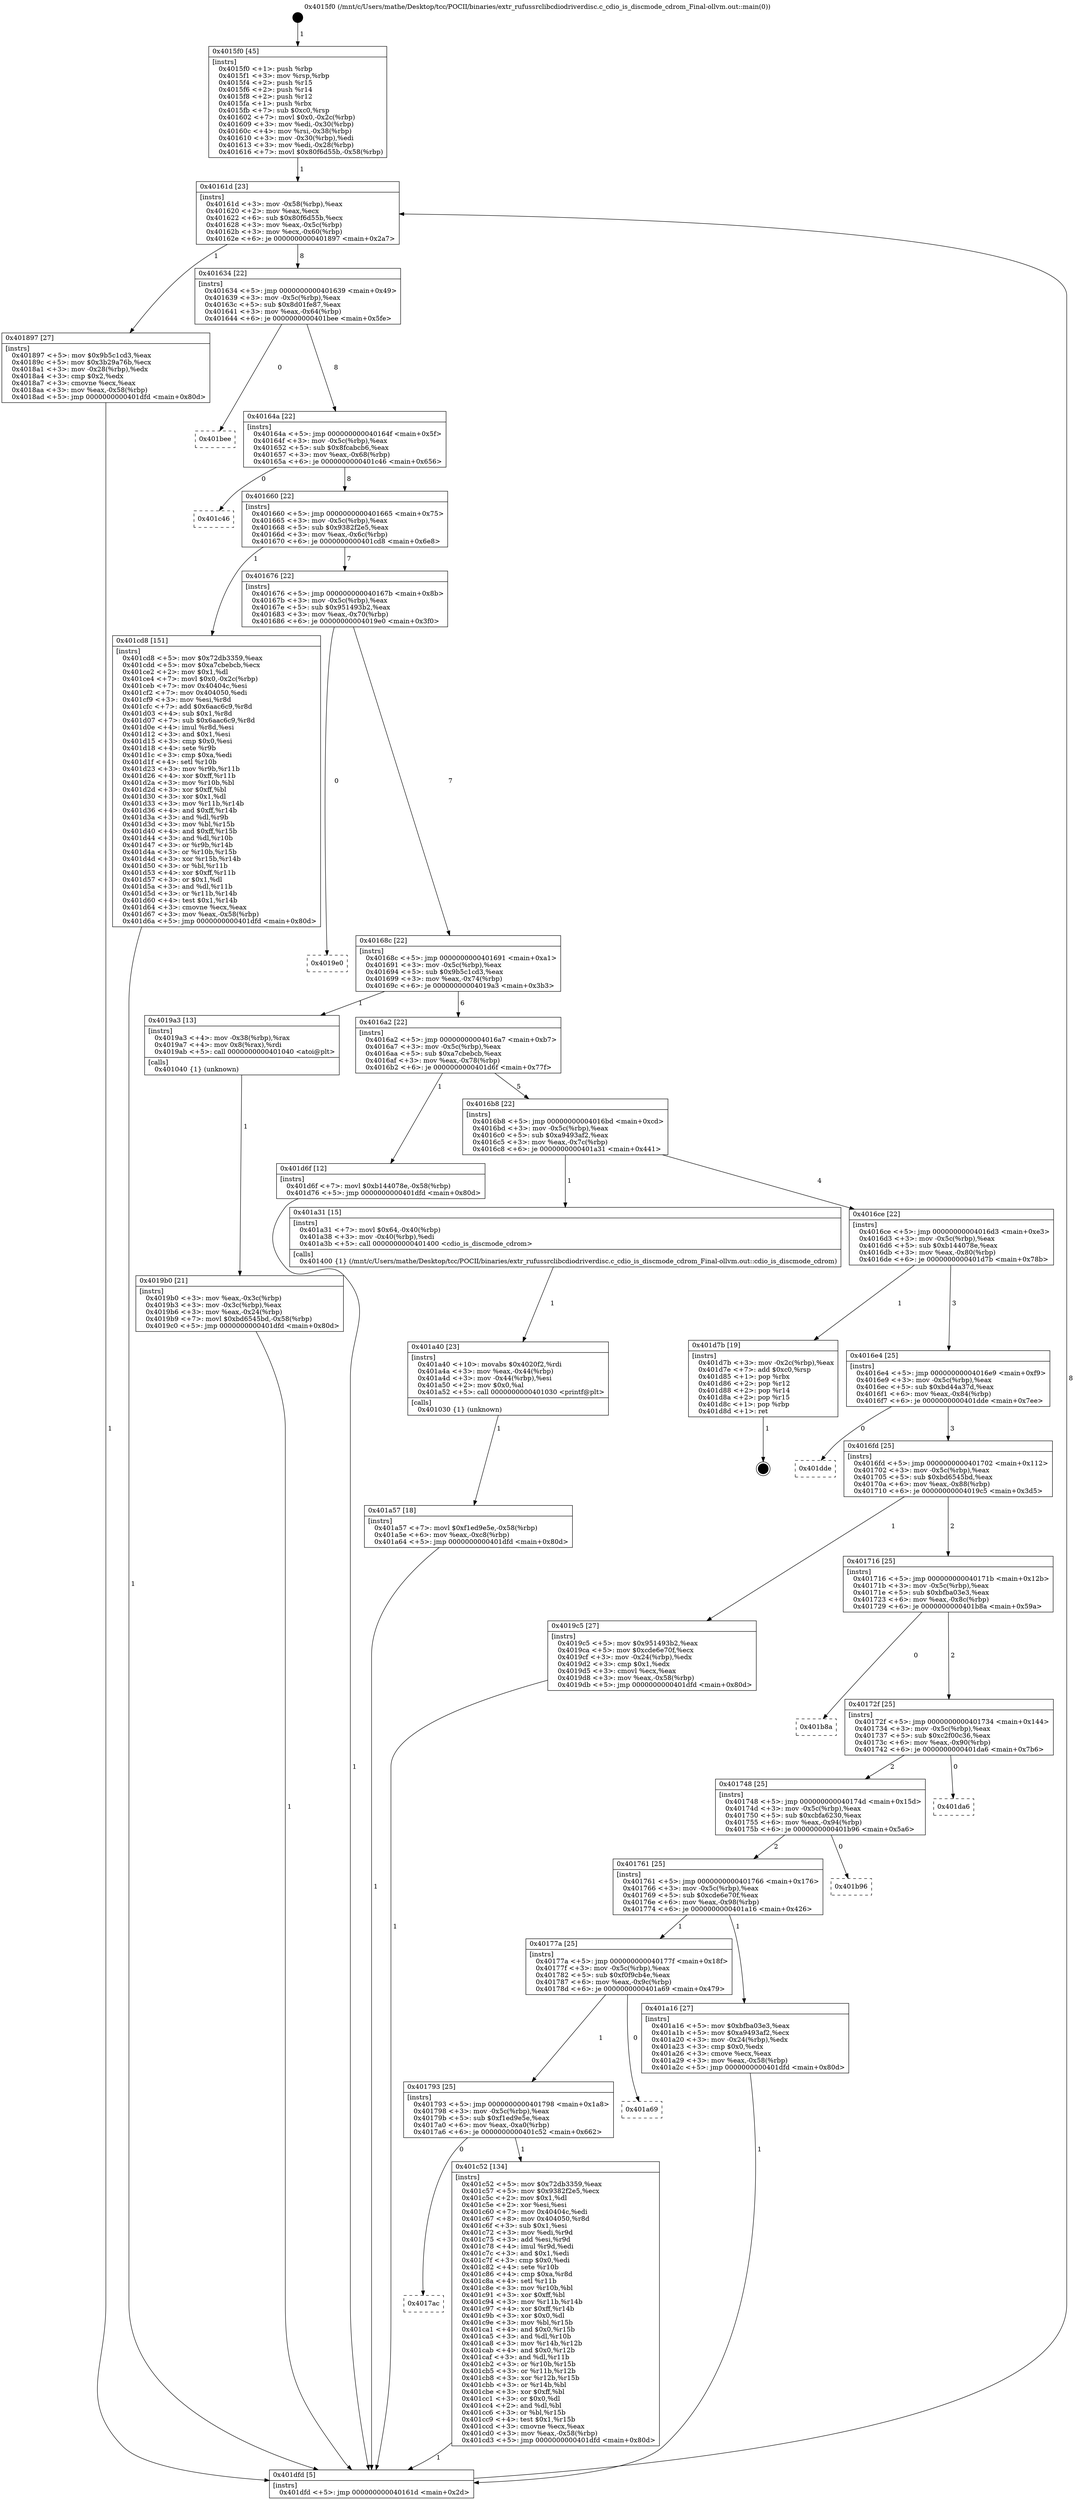 digraph "0x4015f0" {
  label = "0x4015f0 (/mnt/c/Users/mathe/Desktop/tcc/POCII/binaries/extr_rufussrclibcdiodriverdisc.c_cdio_is_discmode_cdrom_Final-ollvm.out::main(0))"
  labelloc = "t"
  node[shape=record]

  Entry [label="",width=0.3,height=0.3,shape=circle,fillcolor=black,style=filled]
  "0x40161d" [label="{
     0x40161d [23]\l
     | [instrs]\l
     &nbsp;&nbsp;0x40161d \<+3\>: mov -0x58(%rbp),%eax\l
     &nbsp;&nbsp;0x401620 \<+2\>: mov %eax,%ecx\l
     &nbsp;&nbsp;0x401622 \<+6\>: sub $0x80f6d55b,%ecx\l
     &nbsp;&nbsp;0x401628 \<+3\>: mov %eax,-0x5c(%rbp)\l
     &nbsp;&nbsp;0x40162b \<+3\>: mov %ecx,-0x60(%rbp)\l
     &nbsp;&nbsp;0x40162e \<+6\>: je 0000000000401897 \<main+0x2a7\>\l
  }"]
  "0x401897" [label="{
     0x401897 [27]\l
     | [instrs]\l
     &nbsp;&nbsp;0x401897 \<+5\>: mov $0x9b5c1cd3,%eax\l
     &nbsp;&nbsp;0x40189c \<+5\>: mov $0x3b29a76b,%ecx\l
     &nbsp;&nbsp;0x4018a1 \<+3\>: mov -0x28(%rbp),%edx\l
     &nbsp;&nbsp;0x4018a4 \<+3\>: cmp $0x2,%edx\l
     &nbsp;&nbsp;0x4018a7 \<+3\>: cmovne %ecx,%eax\l
     &nbsp;&nbsp;0x4018aa \<+3\>: mov %eax,-0x58(%rbp)\l
     &nbsp;&nbsp;0x4018ad \<+5\>: jmp 0000000000401dfd \<main+0x80d\>\l
  }"]
  "0x401634" [label="{
     0x401634 [22]\l
     | [instrs]\l
     &nbsp;&nbsp;0x401634 \<+5\>: jmp 0000000000401639 \<main+0x49\>\l
     &nbsp;&nbsp;0x401639 \<+3\>: mov -0x5c(%rbp),%eax\l
     &nbsp;&nbsp;0x40163c \<+5\>: sub $0x8d01fe87,%eax\l
     &nbsp;&nbsp;0x401641 \<+3\>: mov %eax,-0x64(%rbp)\l
     &nbsp;&nbsp;0x401644 \<+6\>: je 0000000000401bee \<main+0x5fe\>\l
  }"]
  "0x401dfd" [label="{
     0x401dfd [5]\l
     | [instrs]\l
     &nbsp;&nbsp;0x401dfd \<+5\>: jmp 000000000040161d \<main+0x2d\>\l
  }"]
  "0x4015f0" [label="{
     0x4015f0 [45]\l
     | [instrs]\l
     &nbsp;&nbsp;0x4015f0 \<+1\>: push %rbp\l
     &nbsp;&nbsp;0x4015f1 \<+3\>: mov %rsp,%rbp\l
     &nbsp;&nbsp;0x4015f4 \<+2\>: push %r15\l
     &nbsp;&nbsp;0x4015f6 \<+2\>: push %r14\l
     &nbsp;&nbsp;0x4015f8 \<+2\>: push %r12\l
     &nbsp;&nbsp;0x4015fa \<+1\>: push %rbx\l
     &nbsp;&nbsp;0x4015fb \<+7\>: sub $0xc0,%rsp\l
     &nbsp;&nbsp;0x401602 \<+7\>: movl $0x0,-0x2c(%rbp)\l
     &nbsp;&nbsp;0x401609 \<+3\>: mov %edi,-0x30(%rbp)\l
     &nbsp;&nbsp;0x40160c \<+4\>: mov %rsi,-0x38(%rbp)\l
     &nbsp;&nbsp;0x401610 \<+3\>: mov -0x30(%rbp),%edi\l
     &nbsp;&nbsp;0x401613 \<+3\>: mov %edi,-0x28(%rbp)\l
     &nbsp;&nbsp;0x401616 \<+7\>: movl $0x80f6d55b,-0x58(%rbp)\l
  }"]
  Exit [label="",width=0.3,height=0.3,shape=circle,fillcolor=black,style=filled,peripheries=2]
  "0x401bee" [label="{
     0x401bee\l
  }", style=dashed]
  "0x40164a" [label="{
     0x40164a [22]\l
     | [instrs]\l
     &nbsp;&nbsp;0x40164a \<+5\>: jmp 000000000040164f \<main+0x5f\>\l
     &nbsp;&nbsp;0x40164f \<+3\>: mov -0x5c(%rbp),%eax\l
     &nbsp;&nbsp;0x401652 \<+5\>: sub $0x8fcabcb6,%eax\l
     &nbsp;&nbsp;0x401657 \<+3\>: mov %eax,-0x68(%rbp)\l
     &nbsp;&nbsp;0x40165a \<+6\>: je 0000000000401c46 \<main+0x656\>\l
  }"]
  "0x4017ac" [label="{
     0x4017ac\l
  }", style=dashed]
  "0x401c46" [label="{
     0x401c46\l
  }", style=dashed]
  "0x401660" [label="{
     0x401660 [22]\l
     | [instrs]\l
     &nbsp;&nbsp;0x401660 \<+5\>: jmp 0000000000401665 \<main+0x75\>\l
     &nbsp;&nbsp;0x401665 \<+3\>: mov -0x5c(%rbp),%eax\l
     &nbsp;&nbsp;0x401668 \<+5\>: sub $0x9382f2e5,%eax\l
     &nbsp;&nbsp;0x40166d \<+3\>: mov %eax,-0x6c(%rbp)\l
     &nbsp;&nbsp;0x401670 \<+6\>: je 0000000000401cd8 \<main+0x6e8\>\l
  }"]
  "0x401c52" [label="{
     0x401c52 [134]\l
     | [instrs]\l
     &nbsp;&nbsp;0x401c52 \<+5\>: mov $0x72db3359,%eax\l
     &nbsp;&nbsp;0x401c57 \<+5\>: mov $0x9382f2e5,%ecx\l
     &nbsp;&nbsp;0x401c5c \<+2\>: mov $0x1,%dl\l
     &nbsp;&nbsp;0x401c5e \<+2\>: xor %esi,%esi\l
     &nbsp;&nbsp;0x401c60 \<+7\>: mov 0x40404c,%edi\l
     &nbsp;&nbsp;0x401c67 \<+8\>: mov 0x404050,%r8d\l
     &nbsp;&nbsp;0x401c6f \<+3\>: sub $0x1,%esi\l
     &nbsp;&nbsp;0x401c72 \<+3\>: mov %edi,%r9d\l
     &nbsp;&nbsp;0x401c75 \<+3\>: add %esi,%r9d\l
     &nbsp;&nbsp;0x401c78 \<+4\>: imul %r9d,%edi\l
     &nbsp;&nbsp;0x401c7c \<+3\>: and $0x1,%edi\l
     &nbsp;&nbsp;0x401c7f \<+3\>: cmp $0x0,%edi\l
     &nbsp;&nbsp;0x401c82 \<+4\>: sete %r10b\l
     &nbsp;&nbsp;0x401c86 \<+4\>: cmp $0xa,%r8d\l
     &nbsp;&nbsp;0x401c8a \<+4\>: setl %r11b\l
     &nbsp;&nbsp;0x401c8e \<+3\>: mov %r10b,%bl\l
     &nbsp;&nbsp;0x401c91 \<+3\>: xor $0xff,%bl\l
     &nbsp;&nbsp;0x401c94 \<+3\>: mov %r11b,%r14b\l
     &nbsp;&nbsp;0x401c97 \<+4\>: xor $0xff,%r14b\l
     &nbsp;&nbsp;0x401c9b \<+3\>: xor $0x0,%dl\l
     &nbsp;&nbsp;0x401c9e \<+3\>: mov %bl,%r15b\l
     &nbsp;&nbsp;0x401ca1 \<+4\>: and $0x0,%r15b\l
     &nbsp;&nbsp;0x401ca5 \<+3\>: and %dl,%r10b\l
     &nbsp;&nbsp;0x401ca8 \<+3\>: mov %r14b,%r12b\l
     &nbsp;&nbsp;0x401cab \<+4\>: and $0x0,%r12b\l
     &nbsp;&nbsp;0x401caf \<+3\>: and %dl,%r11b\l
     &nbsp;&nbsp;0x401cb2 \<+3\>: or %r10b,%r15b\l
     &nbsp;&nbsp;0x401cb5 \<+3\>: or %r11b,%r12b\l
     &nbsp;&nbsp;0x401cb8 \<+3\>: xor %r12b,%r15b\l
     &nbsp;&nbsp;0x401cbb \<+3\>: or %r14b,%bl\l
     &nbsp;&nbsp;0x401cbe \<+3\>: xor $0xff,%bl\l
     &nbsp;&nbsp;0x401cc1 \<+3\>: or $0x0,%dl\l
     &nbsp;&nbsp;0x401cc4 \<+2\>: and %dl,%bl\l
     &nbsp;&nbsp;0x401cc6 \<+3\>: or %bl,%r15b\l
     &nbsp;&nbsp;0x401cc9 \<+4\>: test $0x1,%r15b\l
     &nbsp;&nbsp;0x401ccd \<+3\>: cmovne %ecx,%eax\l
     &nbsp;&nbsp;0x401cd0 \<+3\>: mov %eax,-0x58(%rbp)\l
     &nbsp;&nbsp;0x401cd3 \<+5\>: jmp 0000000000401dfd \<main+0x80d\>\l
  }"]
  "0x401cd8" [label="{
     0x401cd8 [151]\l
     | [instrs]\l
     &nbsp;&nbsp;0x401cd8 \<+5\>: mov $0x72db3359,%eax\l
     &nbsp;&nbsp;0x401cdd \<+5\>: mov $0xa7cbebcb,%ecx\l
     &nbsp;&nbsp;0x401ce2 \<+2\>: mov $0x1,%dl\l
     &nbsp;&nbsp;0x401ce4 \<+7\>: movl $0x0,-0x2c(%rbp)\l
     &nbsp;&nbsp;0x401ceb \<+7\>: mov 0x40404c,%esi\l
     &nbsp;&nbsp;0x401cf2 \<+7\>: mov 0x404050,%edi\l
     &nbsp;&nbsp;0x401cf9 \<+3\>: mov %esi,%r8d\l
     &nbsp;&nbsp;0x401cfc \<+7\>: add $0x6aac6c9,%r8d\l
     &nbsp;&nbsp;0x401d03 \<+4\>: sub $0x1,%r8d\l
     &nbsp;&nbsp;0x401d07 \<+7\>: sub $0x6aac6c9,%r8d\l
     &nbsp;&nbsp;0x401d0e \<+4\>: imul %r8d,%esi\l
     &nbsp;&nbsp;0x401d12 \<+3\>: and $0x1,%esi\l
     &nbsp;&nbsp;0x401d15 \<+3\>: cmp $0x0,%esi\l
     &nbsp;&nbsp;0x401d18 \<+4\>: sete %r9b\l
     &nbsp;&nbsp;0x401d1c \<+3\>: cmp $0xa,%edi\l
     &nbsp;&nbsp;0x401d1f \<+4\>: setl %r10b\l
     &nbsp;&nbsp;0x401d23 \<+3\>: mov %r9b,%r11b\l
     &nbsp;&nbsp;0x401d26 \<+4\>: xor $0xff,%r11b\l
     &nbsp;&nbsp;0x401d2a \<+3\>: mov %r10b,%bl\l
     &nbsp;&nbsp;0x401d2d \<+3\>: xor $0xff,%bl\l
     &nbsp;&nbsp;0x401d30 \<+3\>: xor $0x1,%dl\l
     &nbsp;&nbsp;0x401d33 \<+3\>: mov %r11b,%r14b\l
     &nbsp;&nbsp;0x401d36 \<+4\>: and $0xff,%r14b\l
     &nbsp;&nbsp;0x401d3a \<+3\>: and %dl,%r9b\l
     &nbsp;&nbsp;0x401d3d \<+3\>: mov %bl,%r15b\l
     &nbsp;&nbsp;0x401d40 \<+4\>: and $0xff,%r15b\l
     &nbsp;&nbsp;0x401d44 \<+3\>: and %dl,%r10b\l
     &nbsp;&nbsp;0x401d47 \<+3\>: or %r9b,%r14b\l
     &nbsp;&nbsp;0x401d4a \<+3\>: or %r10b,%r15b\l
     &nbsp;&nbsp;0x401d4d \<+3\>: xor %r15b,%r14b\l
     &nbsp;&nbsp;0x401d50 \<+3\>: or %bl,%r11b\l
     &nbsp;&nbsp;0x401d53 \<+4\>: xor $0xff,%r11b\l
     &nbsp;&nbsp;0x401d57 \<+3\>: or $0x1,%dl\l
     &nbsp;&nbsp;0x401d5a \<+3\>: and %dl,%r11b\l
     &nbsp;&nbsp;0x401d5d \<+3\>: or %r11b,%r14b\l
     &nbsp;&nbsp;0x401d60 \<+4\>: test $0x1,%r14b\l
     &nbsp;&nbsp;0x401d64 \<+3\>: cmovne %ecx,%eax\l
     &nbsp;&nbsp;0x401d67 \<+3\>: mov %eax,-0x58(%rbp)\l
     &nbsp;&nbsp;0x401d6a \<+5\>: jmp 0000000000401dfd \<main+0x80d\>\l
  }"]
  "0x401676" [label="{
     0x401676 [22]\l
     | [instrs]\l
     &nbsp;&nbsp;0x401676 \<+5\>: jmp 000000000040167b \<main+0x8b\>\l
     &nbsp;&nbsp;0x40167b \<+3\>: mov -0x5c(%rbp),%eax\l
     &nbsp;&nbsp;0x40167e \<+5\>: sub $0x951493b2,%eax\l
     &nbsp;&nbsp;0x401683 \<+3\>: mov %eax,-0x70(%rbp)\l
     &nbsp;&nbsp;0x401686 \<+6\>: je 00000000004019e0 \<main+0x3f0\>\l
  }"]
  "0x401793" [label="{
     0x401793 [25]\l
     | [instrs]\l
     &nbsp;&nbsp;0x401793 \<+5\>: jmp 0000000000401798 \<main+0x1a8\>\l
     &nbsp;&nbsp;0x401798 \<+3\>: mov -0x5c(%rbp),%eax\l
     &nbsp;&nbsp;0x40179b \<+5\>: sub $0xf1ed9e5e,%eax\l
     &nbsp;&nbsp;0x4017a0 \<+6\>: mov %eax,-0xa0(%rbp)\l
     &nbsp;&nbsp;0x4017a6 \<+6\>: je 0000000000401c52 \<main+0x662\>\l
  }"]
  "0x4019e0" [label="{
     0x4019e0\l
  }", style=dashed]
  "0x40168c" [label="{
     0x40168c [22]\l
     | [instrs]\l
     &nbsp;&nbsp;0x40168c \<+5\>: jmp 0000000000401691 \<main+0xa1\>\l
     &nbsp;&nbsp;0x401691 \<+3\>: mov -0x5c(%rbp),%eax\l
     &nbsp;&nbsp;0x401694 \<+5\>: sub $0x9b5c1cd3,%eax\l
     &nbsp;&nbsp;0x401699 \<+3\>: mov %eax,-0x74(%rbp)\l
     &nbsp;&nbsp;0x40169c \<+6\>: je 00000000004019a3 \<main+0x3b3\>\l
  }"]
  "0x401a69" [label="{
     0x401a69\l
  }", style=dashed]
  "0x4019a3" [label="{
     0x4019a3 [13]\l
     | [instrs]\l
     &nbsp;&nbsp;0x4019a3 \<+4\>: mov -0x38(%rbp),%rax\l
     &nbsp;&nbsp;0x4019a7 \<+4\>: mov 0x8(%rax),%rdi\l
     &nbsp;&nbsp;0x4019ab \<+5\>: call 0000000000401040 \<atoi@plt\>\l
     | [calls]\l
     &nbsp;&nbsp;0x401040 \{1\} (unknown)\l
  }"]
  "0x4016a2" [label="{
     0x4016a2 [22]\l
     | [instrs]\l
     &nbsp;&nbsp;0x4016a2 \<+5\>: jmp 00000000004016a7 \<main+0xb7\>\l
     &nbsp;&nbsp;0x4016a7 \<+3\>: mov -0x5c(%rbp),%eax\l
     &nbsp;&nbsp;0x4016aa \<+5\>: sub $0xa7cbebcb,%eax\l
     &nbsp;&nbsp;0x4016af \<+3\>: mov %eax,-0x78(%rbp)\l
     &nbsp;&nbsp;0x4016b2 \<+6\>: je 0000000000401d6f \<main+0x77f\>\l
  }"]
  "0x4019b0" [label="{
     0x4019b0 [21]\l
     | [instrs]\l
     &nbsp;&nbsp;0x4019b0 \<+3\>: mov %eax,-0x3c(%rbp)\l
     &nbsp;&nbsp;0x4019b3 \<+3\>: mov -0x3c(%rbp),%eax\l
     &nbsp;&nbsp;0x4019b6 \<+3\>: mov %eax,-0x24(%rbp)\l
     &nbsp;&nbsp;0x4019b9 \<+7\>: movl $0xbd6545bd,-0x58(%rbp)\l
     &nbsp;&nbsp;0x4019c0 \<+5\>: jmp 0000000000401dfd \<main+0x80d\>\l
  }"]
  "0x401a57" [label="{
     0x401a57 [18]\l
     | [instrs]\l
     &nbsp;&nbsp;0x401a57 \<+7\>: movl $0xf1ed9e5e,-0x58(%rbp)\l
     &nbsp;&nbsp;0x401a5e \<+6\>: mov %eax,-0xc8(%rbp)\l
     &nbsp;&nbsp;0x401a64 \<+5\>: jmp 0000000000401dfd \<main+0x80d\>\l
  }"]
  "0x401d6f" [label="{
     0x401d6f [12]\l
     | [instrs]\l
     &nbsp;&nbsp;0x401d6f \<+7\>: movl $0xb144078e,-0x58(%rbp)\l
     &nbsp;&nbsp;0x401d76 \<+5\>: jmp 0000000000401dfd \<main+0x80d\>\l
  }"]
  "0x4016b8" [label="{
     0x4016b8 [22]\l
     | [instrs]\l
     &nbsp;&nbsp;0x4016b8 \<+5\>: jmp 00000000004016bd \<main+0xcd\>\l
     &nbsp;&nbsp;0x4016bd \<+3\>: mov -0x5c(%rbp),%eax\l
     &nbsp;&nbsp;0x4016c0 \<+5\>: sub $0xa9493af2,%eax\l
     &nbsp;&nbsp;0x4016c5 \<+3\>: mov %eax,-0x7c(%rbp)\l
     &nbsp;&nbsp;0x4016c8 \<+6\>: je 0000000000401a31 \<main+0x441\>\l
  }"]
  "0x401a40" [label="{
     0x401a40 [23]\l
     | [instrs]\l
     &nbsp;&nbsp;0x401a40 \<+10\>: movabs $0x4020f2,%rdi\l
     &nbsp;&nbsp;0x401a4a \<+3\>: mov %eax,-0x44(%rbp)\l
     &nbsp;&nbsp;0x401a4d \<+3\>: mov -0x44(%rbp),%esi\l
     &nbsp;&nbsp;0x401a50 \<+2\>: mov $0x0,%al\l
     &nbsp;&nbsp;0x401a52 \<+5\>: call 0000000000401030 \<printf@plt\>\l
     | [calls]\l
     &nbsp;&nbsp;0x401030 \{1\} (unknown)\l
  }"]
  "0x401a31" [label="{
     0x401a31 [15]\l
     | [instrs]\l
     &nbsp;&nbsp;0x401a31 \<+7\>: movl $0x64,-0x40(%rbp)\l
     &nbsp;&nbsp;0x401a38 \<+3\>: mov -0x40(%rbp),%edi\l
     &nbsp;&nbsp;0x401a3b \<+5\>: call 0000000000401400 \<cdio_is_discmode_cdrom\>\l
     | [calls]\l
     &nbsp;&nbsp;0x401400 \{1\} (/mnt/c/Users/mathe/Desktop/tcc/POCII/binaries/extr_rufussrclibcdiodriverdisc.c_cdio_is_discmode_cdrom_Final-ollvm.out::cdio_is_discmode_cdrom)\l
  }"]
  "0x4016ce" [label="{
     0x4016ce [22]\l
     | [instrs]\l
     &nbsp;&nbsp;0x4016ce \<+5\>: jmp 00000000004016d3 \<main+0xe3\>\l
     &nbsp;&nbsp;0x4016d3 \<+3\>: mov -0x5c(%rbp),%eax\l
     &nbsp;&nbsp;0x4016d6 \<+5\>: sub $0xb144078e,%eax\l
     &nbsp;&nbsp;0x4016db \<+3\>: mov %eax,-0x80(%rbp)\l
     &nbsp;&nbsp;0x4016de \<+6\>: je 0000000000401d7b \<main+0x78b\>\l
  }"]
  "0x40177a" [label="{
     0x40177a [25]\l
     | [instrs]\l
     &nbsp;&nbsp;0x40177a \<+5\>: jmp 000000000040177f \<main+0x18f\>\l
     &nbsp;&nbsp;0x40177f \<+3\>: mov -0x5c(%rbp),%eax\l
     &nbsp;&nbsp;0x401782 \<+5\>: sub $0xf0f9cb4e,%eax\l
     &nbsp;&nbsp;0x401787 \<+6\>: mov %eax,-0x9c(%rbp)\l
     &nbsp;&nbsp;0x40178d \<+6\>: je 0000000000401a69 \<main+0x479\>\l
  }"]
  "0x401d7b" [label="{
     0x401d7b [19]\l
     | [instrs]\l
     &nbsp;&nbsp;0x401d7b \<+3\>: mov -0x2c(%rbp),%eax\l
     &nbsp;&nbsp;0x401d7e \<+7\>: add $0xc0,%rsp\l
     &nbsp;&nbsp;0x401d85 \<+1\>: pop %rbx\l
     &nbsp;&nbsp;0x401d86 \<+2\>: pop %r12\l
     &nbsp;&nbsp;0x401d88 \<+2\>: pop %r14\l
     &nbsp;&nbsp;0x401d8a \<+2\>: pop %r15\l
     &nbsp;&nbsp;0x401d8c \<+1\>: pop %rbp\l
     &nbsp;&nbsp;0x401d8d \<+1\>: ret\l
  }"]
  "0x4016e4" [label="{
     0x4016e4 [25]\l
     | [instrs]\l
     &nbsp;&nbsp;0x4016e4 \<+5\>: jmp 00000000004016e9 \<main+0xf9\>\l
     &nbsp;&nbsp;0x4016e9 \<+3\>: mov -0x5c(%rbp),%eax\l
     &nbsp;&nbsp;0x4016ec \<+5\>: sub $0xbd44a37d,%eax\l
     &nbsp;&nbsp;0x4016f1 \<+6\>: mov %eax,-0x84(%rbp)\l
     &nbsp;&nbsp;0x4016f7 \<+6\>: je 0000000000401dde \<main+0x7ee\>\l
  }"]
  "0x401a16" [label="{
     0x401a16 [27]\l
     | [instrs]\l
     &nbsp;&nbsp;0x401a16 \<+5\>: mov $0xbfba03e3,%eax\l
     &nbsp;&nbsp;0x401a1b \<+5\>: mov $0xa9493af2,%ecx\l
     &nbsp;&nbsp;0x401a20 \<+3\>: mov -0x24(%rbp),%edx\l
     &nbsp;&nbsp;0x401a23 \<+3\>: cmp $0x0,%edx\l
     &nbsp;&nbsp;0x401a26 \<+3\>: cmove %ecx,%eax\l
     &nbsp;&nbsp;0x401a29 \<+3\>: mov %eax,-0x58(%rbp)\l
     &nbsp;&nbsp;0x401a2c \<+5\>: jmp 0000000000401dfd \<main+0x80d\>\l
  }"]
  "0x401dde" [label="{
     0x401dde\l
  }", style=dashed]
  "0x4016fd" [label="{
     0x4016fd [25]\l
     | [instrs]\l
     &nbsp;&nbsp;0x4016fd \<+5\>: jmp 0000000000401702 \<main+0x112\>\l
     &nbsp;&nbsp;0x401702 \<+3\>: mov -0x5c(%rbp),%eax\l
     &nbsp;&nbsp;0x401705 \<+5\>: sub $0xbd6545bd,%eax\l
     &nbsp;&nbsp;0x40170a \<+6\>: mov %eax,-0x88(%rbp)\l
     &nbsp;&nbsp;0x401710 \<+6\>: je 00000000004019c5 \<main+0x3d5\>\l
  }"]
  "0x401761" [label="{
     0x401761 [25]\l
     | [instrs]\l
     &nbsp;&nbsp;0x401761 \<+5\>: jmp 0000000000401766 \<main+0x176\>\l
     &nbsp;&nbsp;0x401766 \<+3\>: mov -0x5c(%rbp),%eax\l
     &nbsp;&nbsp;0x401769 \<+5\>: sub $0xcde6e70f,%eax\l
     &nbsp;&nbsp;0x40176e \<+6\>: mov %eax,-0x98(%rbp)\l
     &nbsp;&nbsp;0x401774 \<+6\>: je 0000000000401a16 \<main+0x426\>\l
  }"]
  "0x4019c5" [label="{
     0x4019c5 [27]\l
     | [instrs]\l
     &nbsp;&nbsp;0x4019c5 \<+5\>: mov $0x951493b2,%eax\l
     &nbsp;&nbsp;0x4019ca \<+5\>: mov $0xcde6e70f,%ecx\l
     &nbsp;&nbsp;0x4019cf \<+3\>: mov -0x24(%rbp),%edx\l
     &nbsp;&nbsp;0x4019d2 \<+3\>: cmp $0x1,%edx\l
     &nbsp;&nbsp;0x4019d5 \<+3\>: cmovl %ecx,%eax\l
     &nbsp;&nbsp;0x4019d8 \<+3\>: mov %eax,-0x58(%rbp)\l
     &nbsp;&nbsp;0x4019db \<+5\>: jmp 0000000000401dfd \<main+0x80d\>\l
  }"]
  "0x401716" [label="{
     0x401716 [25]\l
     | [instrs]\l
     &nbsp;&nbsp;0x401716 \<+5\>: jmp 000000000040171b \<main+0x12b\>\l
     &nbsp;&nbsp;0x40171b \<+3\>: mov -0x5c(%rbp),%eax\l
     &nbsp;&nbsp;0x40171e \<+5\>: sub $0xbfba03e3,%eax\l
     &nbsp;&nbsp;0x401723 \<+6\>: mov %eax,-0x8c(%rbp)\l
     &nbsp;&nbsp;0x401729 \<+6\>: je 0000000000401b8a \<main+0x59a\>\l
  }"]
  "0x401b96" [label="{
     0x401b96\l
  }", style=dashed]
  "0x401b8a" [label="{
     0x401b8a\l
  }", style=dashed]
  "0x40172f" [label="{
     0x40172f [25]\l
     | [instrs]\l
     &nbsp;&nbsp;0x40172f \<+5\>: jmp 0000000000401734 \<main+0x144\>\l
     &nbsp;&nbsp;0x401734 \<+3\>: mov -0x5c(%rbp),%eax\l
     &nbsp;&nbsp;0x401737 \<+5\>: sub $0xc2f00c36,%eax\l
     &nbsp;&nbsp;0x40173c \<+6\>: mov %eax,-0x90(%rbp)\l
     &nbsp;&nbsp;0x401742 \<+6\>: je 0000000000401da6 \<main+0x7b6\>\l
  }"]
  "0x401748" [label="{
     0x401748 [25]\l
     | [instrs]\l
     &nbsp;&nbsp;0x401748 \<+5\>: jmp 000000000040174d \<main+0x15d\>\l
     &nbsp;&nbsp;0x40174d \<+3\>: mov -0x5c(%rbp),%eax\l
     &nbsp;&nbsp;0x401750 \<+5\>: sub $0xcbfa6230,%eax\l
     &nbsp;&nbsp;0x401755 \<+6\>: mov %eax,-0x94(%rbp)\l
     &nbsp;&nbsp;0x40175b \<+6\>: je 0000000000401b96 \<main+0x5a6\>\l
  }"]
  "0x401da6" [label="{
     0x401da6\l
  }", style=dashed]
  Entry -> "0x4015f0" [label=" 1"]
  "0x40161d" -> "0x401897" [label=" 1"]
  "0x40161d" -> "0x401634" [label=" 8"]
  "0x401897" -> "0x401dfd" [label=" 1"]
  "0x4015f0" -> "0x40161d" [label=" 1"]
  "0x401dfd" -> "0x40161d" [label=" 8"]
  "0x401d7b" -> Exit [label=" 1"]
  "0x401634" -> "0x401bee" [label=" 0"]
  "0x401634" -> "0x40164a" [label=" 8"]
  "0x401d6f" -> "0x401dfd" [label=" 1"]
  "0x40164a" -> "0x401c46" [label=" 0"]
  "0x40164a" -> "0x401660" [label=" 8"]
  "0x401cd8" -> "0x401dfd" [label=" 1"]
  "0x401660" -> "0x401cd8" [label=" 1"]
  "0x401660" -> "0x401676" [label=" 7"]
  "0x401c52" -> "0x401dfd" [label=" 1"]
  "0x401676" -> "0x4019e0" [label=" 0"]
  "0x401676" -> "0x40168c" [label=" 7"]
  "0x401793" -> "0x401c52" [label=" 1"]
  "0x40168c" -> "0x4019a3" [label=" 1"]
  "0x40168c" -> "0x4016a2" [label=" 6"]
  "0x4019a3" -> "0x4019b0" [label=" 1"]
  "0x4019b0" -> "0x401dfd" [label=" 1"]
  "0x401793" -> "0x4017ac" [label=" 0"]
  "0x4016a2" -> "0x401d6f" [label=" 1"]
  "0x4016a2" -> "0x4016b8" [label=" 5"]
  "0x40177a" -> "0x401a69" [label=" 0"]
  "0x4016b8" -> "0x401a31" [label=" 1"]
  "0x4016b8" -> "0x4016ce" [label=" 4"]
  "0x40177a" -> "0x401793" [label=" 1"]
  "0x4016ce" -> "0x401d7b" [label=" 1"]
  "0x4016ce" -> "0x4016e4" [label=" 3"]
  "0x401a57" -> "0x401dfd" [label=" 1"]
  "0x4016e4" -> "0x401dde" [label=" 0"]
  "0x4016e4" -> "0x4016fd" [label=" 3"]
  "0x401a40" -> "0x401a57" [label=" 1"]
  "0x4016fd" -> "0x4019c5" [label=" 1"]
  "0x4016fd" -> "0x401716" [label=" 2"]
  "0x4019c5" -> "0x401dfd" [label=" 1"]
  "0x401a16" -> "0x401dfd" [label=" 1"]
  "0x401716" -> "0x401b8a" [label=" 0"]
  "0x401716" -> "0x40172f" [label=" 2"]
  "0x401761" -> "0x40177a" [label=" 1"]
  "0x40172f" -> "0x401da6" [label=" 0"]
  "0x40172f" -> "0x401748" [label=" 2"]
  "0x401761" -> "0x401a16" [label=" 1"]
  "0x401748" -> "0x401b96" [label=" 0"]
  "0x401748" -> "0x401761" [label=" 2"]
  "0x401a31" -> "0x401a40" [label=" 1"]
}
